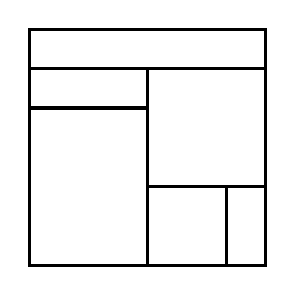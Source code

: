 \begin{tikzpicture}[very thick, scale=.5]
    \draw (0,5) rectangle (6,6);
    \draw (0,4) rectangle (3,5);
    \draw (0,0) rectangle (3,4);
    \draw (3,2) rectangle (6,5);
    \draw (3,0) rectangle (5,2);
    \draw (5,0) rectangle (6,2);
\end{tikzpicture}
